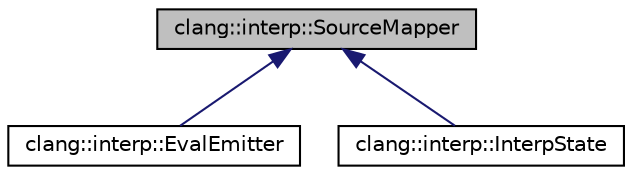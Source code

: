 digraph "clang::interp::SourceMapper"
{
 // LATEX_PDF_SIZE
  bgcolor="transparent";
  edge [fontname="Helvetica",fontsize="10",labelfontname="Helvetica",labelfontsize="10"];
  node [fontname="Helvetica",fontsize="10",shape=record];
  Node1 [label="clang::interp::SourceMapper",height=0.2,width=0.4,color="black", fillcolor="grey75", style="filled", fontcolor="black",tooltip="Interface for classes which map locations to sources."];
  Node1 -> Node2 [dir="back",color="midnightblue",fontsize="10",style="solid",fontname="Helvetica"];
  Node2 [label="clang::interp::EvalEmitter",height=0.2,width=0.4,color="black",URL="$classclang_1_1interp_1_1EvalEmitter.html",tooltip="An emitter which evaluates opcodes as they are emitted."];
  Node1 -> Node3 [dir="back",color="midnightblue",fontsize="10",style="solid",fontname="Helvetica"];
  Node3 [label="clang::interp::InterpState",height=0.2,width=0.4,color="black",URL="$classclang_1_1interp_1_1InterpState.html",tooltip="Interpreter context."];
}
